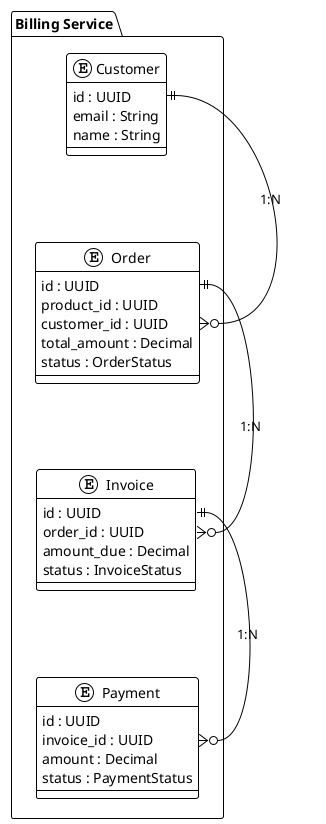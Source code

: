 @startuml
!theme plain

package "Billing Service" as BillingService {
    entity Customer {
        id : UUID
        email : String
        name : String
    }

    entity Order {
        id : UUID
        product_id : UUID
        customer_id : UUID
        total_amount : Decimal
        status : OrderStatus
    }

    entity Invoice {
        id : UUID
        order_id : UUID
        amount_due : Decimal
        status : InvoiceStatus
    }

    entity Payment {
        id : UUID
        invoice_id : UUID
        amount : Decimal
        status : PaymentStatus
    }

    ' Relationships
    Customer::id ||--o{ Order::customer_id : "1:N"
    Order::id ||--o{ Invoice::order_id : "1:N"
    Invoice::id ||--o{ Payment::invoice_id : "1:N"
}
@enduml
